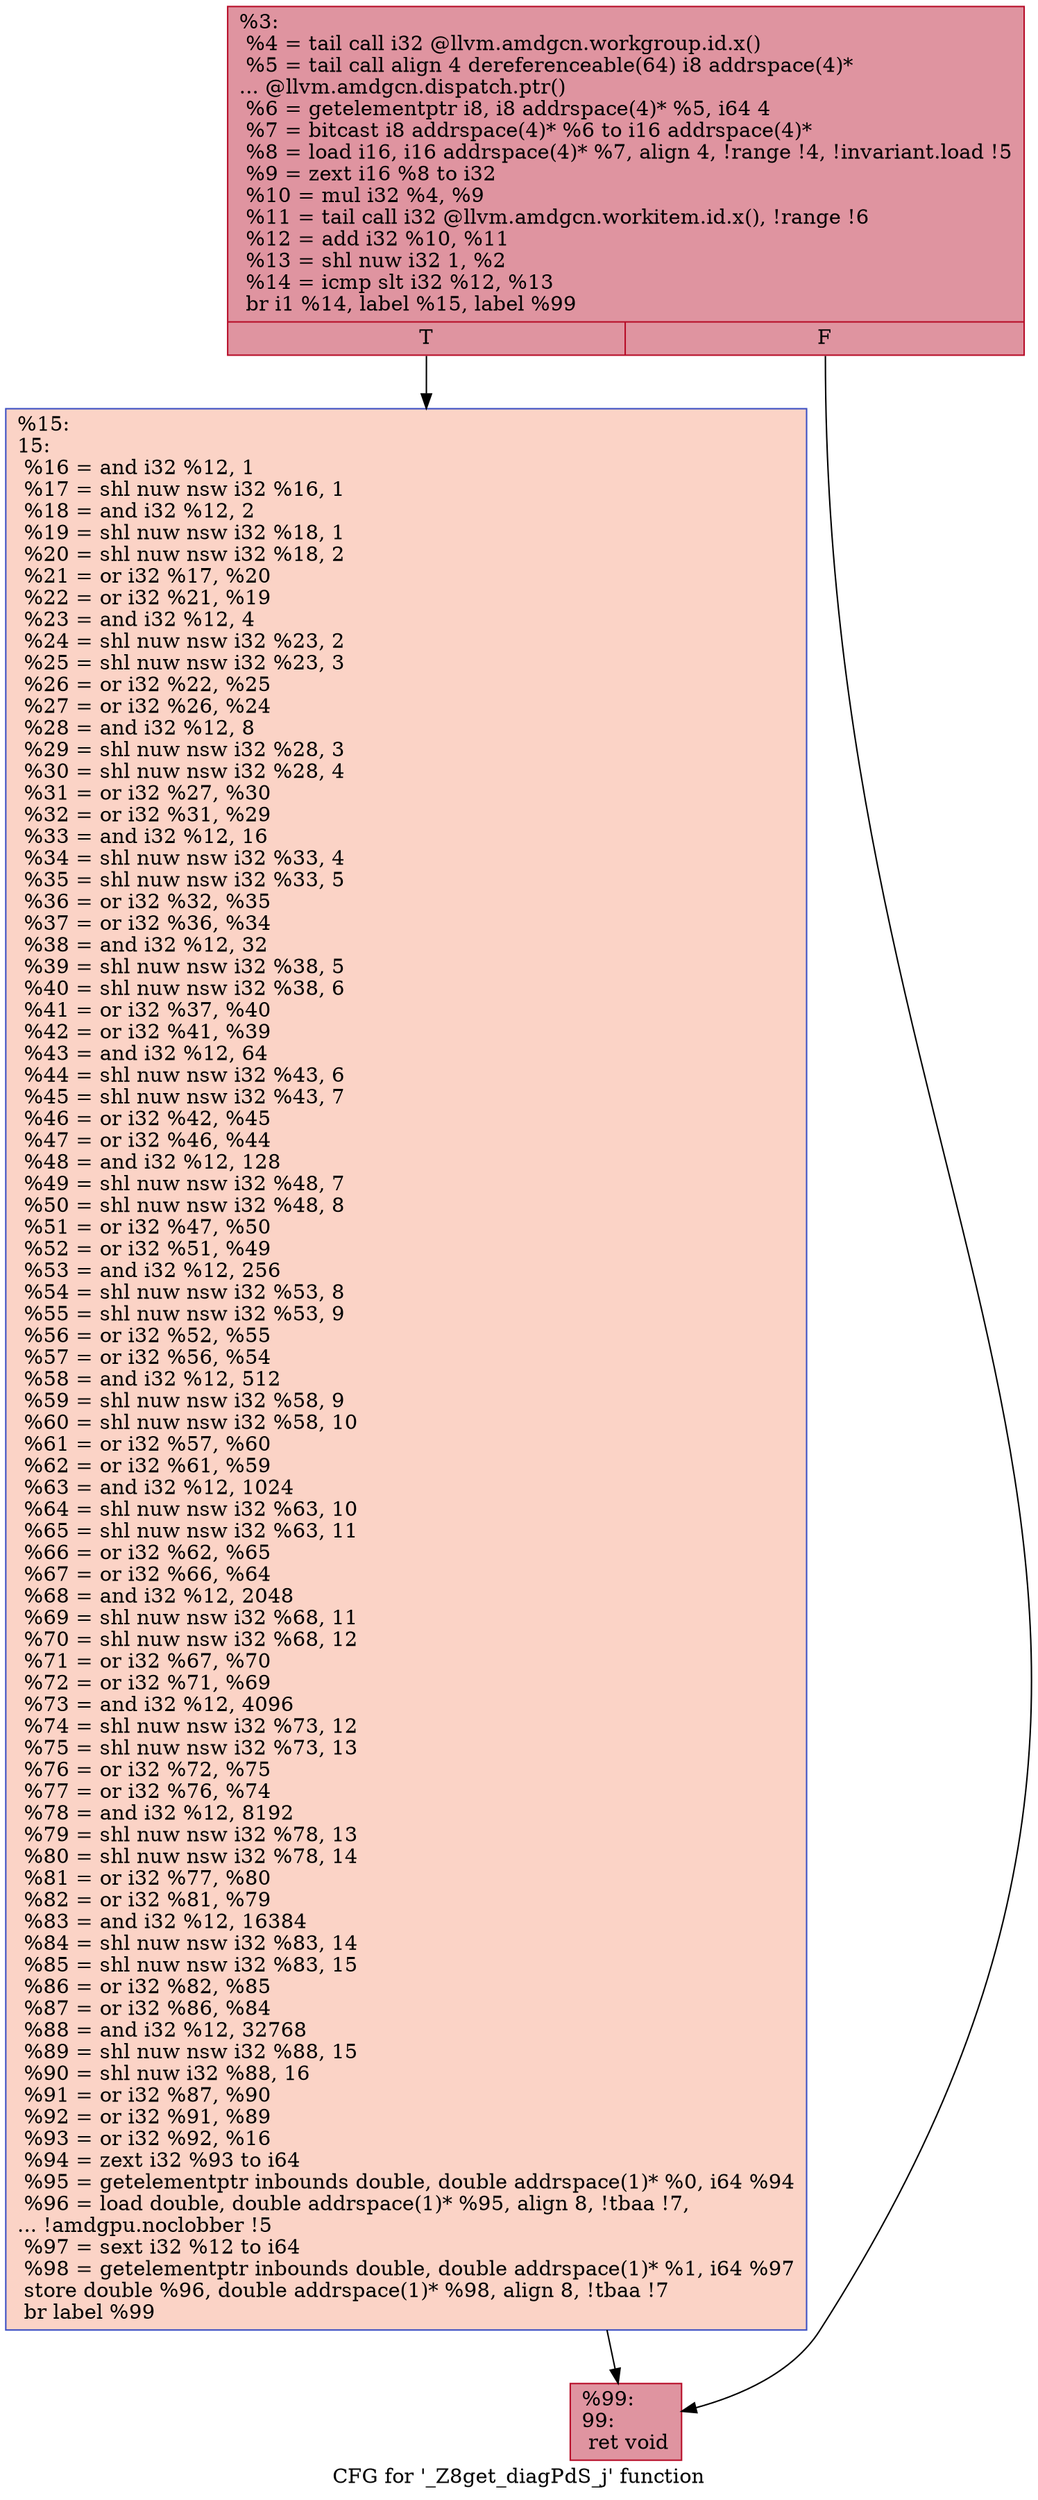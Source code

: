 digraph "CFG for '_Z8get_diagPdS_j' function" {
	label="CFG for '_Z8get_diagPdS_j' function";

	Node0x45ed850 [shape=record,color="#b70d28ff", style=filled, fillcolor="#b70d2870",label="{%3:\l  %4 = tail call i32 @llvm.amdgcn.workgroup.id.x()\l  %5 = tail call align 4 dereferenceable(64) i8 addrspace(4)*\l... @llvm.amdgcn.dispatch.ptr()\l  %6 = getelementptr i8, i8 addrspace(4)* %5, i64 4\l  %7 = bitcast i8 addrspace(4)* %6 to i16 addrspace(4)*\l  %8 = load i16, i16 addrspace(4)* %7, align 4, !range !4, !invariant.load !5\l  %9 = zext i16 %8 to i32\l  %10 = mul i32 %4, %9\l  %11 = tail call i32 @llvm.amdgcn.workitem.id.x(), !range !6\l  %12 = add i32 %10, %11\l  %13 = shl nuw i32 1, %2\l  %14 = icmp slt i32 %12, %13\l  br i1 %14, label %15, label %99\l|{<s0>T|<s1>F}}"];
	Node0x45ed850:s0 -> Node0x45ef7e0;
	Node0x45ed850:s1 -> Node0x45ef870;
	Node0x45ef7e0 [shape=record,color="#3d50c3ff", style=filled, fillcolor="#f59c7d70",label="{%15:\l15:                                               \l  %16 = and i32 %12, 1\l  %17 = shl nuw nsw i32 %16, 1\l  %18 = and i32 %12, 2\l  %19 = shl nuw nsw i32 %18, 1\l  %20 = shl nuw nsw i32 %18, 2\l  %21 = or i32 %17, %20\l  %22 = or i32 %21, %19\l  %23 = and i32 %12, 4\l  %24 = shl nuw nsw i32 %23, 2\l  %25 = shl nuw nsw i32 %23, 3\l  %26 = or i32 %22, %25\l  %27 = or i32 %26, %24\l  %28 = and i32 %12, 8\l  %29 = shl nuw nsw i32 %28, 3\l  %30 = shl nuw nsw i32 %28, 4\l  %31 = or i32 %27, %30\l  %32 = or i32 %31, %29\l  %33 = and i32 %12, 16\l  %34 = shl nuw nsw i32 %33, 4\l  %35 = shl nuw nsw i32 %33, 5\l  %36 = or i32 %32, %35\l  %37 = or i32 %36, %34\l  %38 = and i32 %12, 32\l  %39 = shl nuw nsw i32 %38, 5\l  %40 = shl nuw nsw i32 %38, 6\l  %41 = or i32 %37, %40\l  %42 = or i32 %41, %39\l  %43 = and i32 %12, 64\l  %44 = shl nuw nsw i32 %43, 6\l  %45 = shl nuw nsw i32 %43, 7\l  %46 = or i32 %42, %45\l  %47 = or i32 %46, %44\l  %48 = and i32 %12, 128\l  %49 = shl nuw nsw i32 %48, 7\l  %50 = shl nuw nsw i32 %48, 8\l  %51 = or i32 %47, %50\l  %52 = or i32 %51, %49\l  %53 = and i32 %12, 256\l  %54 = shl nuw nsw i32 %53, 8\l  %55 = shl nuw nsw i32 %53, 9\l  %56 = or i32 %52, %55\l  %57 = or i32 %56, %54\l  %58 = and i32 %12, 512\l  %59 = shl nuw nsw i32 %58, 9\l  %60 = shl nuw nsw i32 %58, 10\l  %61 = or i32 %57, %60\l  %62 = or i32 %61, %59\l  %63 = and i32 %12, 1024\l  %64 = shl nuw nsw i32 %63, 10\l  %65 = shl nuw nsw i32 %63, 11\l  %66 = or i32 %62, %65\l  %67 = or i32 %66, %64\l  %68 = and i32 %12, 2048\l  %69 = shl nuw nsw i32 %68, 11\l  %70 = shl nuw nsw i32 %68, 12\l  %71 = or i32 %67, %70\l  %72 = or i32 %71, %69\l  %73 = and i32 %12, 4096\l  %74 = shl nuw nsw i32 %73, 12\l  %75 = shl nuw nsw i32 %73, 13\l  %76 = or i32 %72, %75\l  %77 = or i32 %76, %74\l  %78 = and i32 %12, 8192\l  %79 = shl nuw nsw i32 %78, 13\l  %80 = shl nuw nsw i32 %78, 14\l  %81 = or i32 %77, %80\l  %82 = or i32 %81, %79\l  %83 = and i32 %12, 16384\l  %84 = shl nuw nsw i32 %83, 14\l  %85 = shl nuw nsw i32 %83, 15\l  %86 = or i32 %82, %85\l  %87 = or i32 %86, %84\l  %88 = and i32 %12, 32768\l  %89 = shl nuw nsw i32 %88, 15\l  %90 = shl nuw i32 %88, 16\l  %91 = or i32 %87, %90\l  %92 = or i32 %91, %89\l  %93 = or i32 %92, %16\l  %94 = zext i32 %93 to i64\l  %95 = getelementptr inbounds double, double addrspace(1)* %0, i64 %94\l  %96 = load double, double addrspace(1)* %95, align 8, !tbaa !7,\l... !amdgpu.noclobber !5\l  %97 = sext i32 %12 to i64\l  %98 = getelementptr inbounds double, double addrspace(1)* %1, i64 %97\l  store double %96, double addrspace(1)* %98, align 8, !tbaa !7\l  br label %99\l}"];
	Node0x45ef7e0 -> Node0x45ef870;
	Node0x45ef870 [shape=record,color="#b70d28ff", style=filled, fillcolor="#b70d2870",label="{%99:\l99:                                               \l  ret void\l}"];
}
